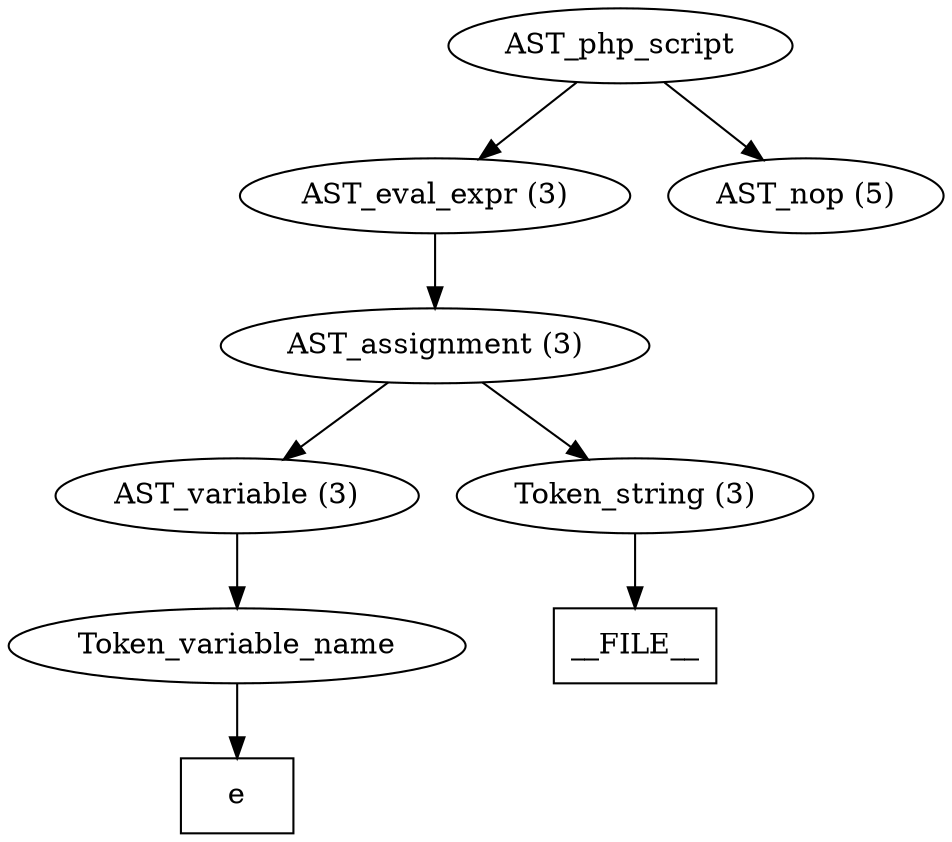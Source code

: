 /*
 * AST in dot format generated by phc -- the PHP compiler
 */

digraph AST {
node_0 [label="AST_php_script"];
node_1 [label="AST_eval_expr (3)"];
node_2 [label="AST_assignment (3)"];
node_3 [label="AST_variable (3)"];
node_4 [label="Token_variable_name"];
node_5 [label="e", shape=box]
node_4 -> node_5;
node_3 -> node_4;
node_6 [label="Token_string (3)"];
node_7 [label="__FILE__", shape=box]
node_6 -> node_7;
node_2 -> node_6;
node_2 -> node_3;
node_1 -> node_2;
node_8 [label="AST_nop (5)"];
node_0 -> node_8;
node_0 -> node_1;
}
